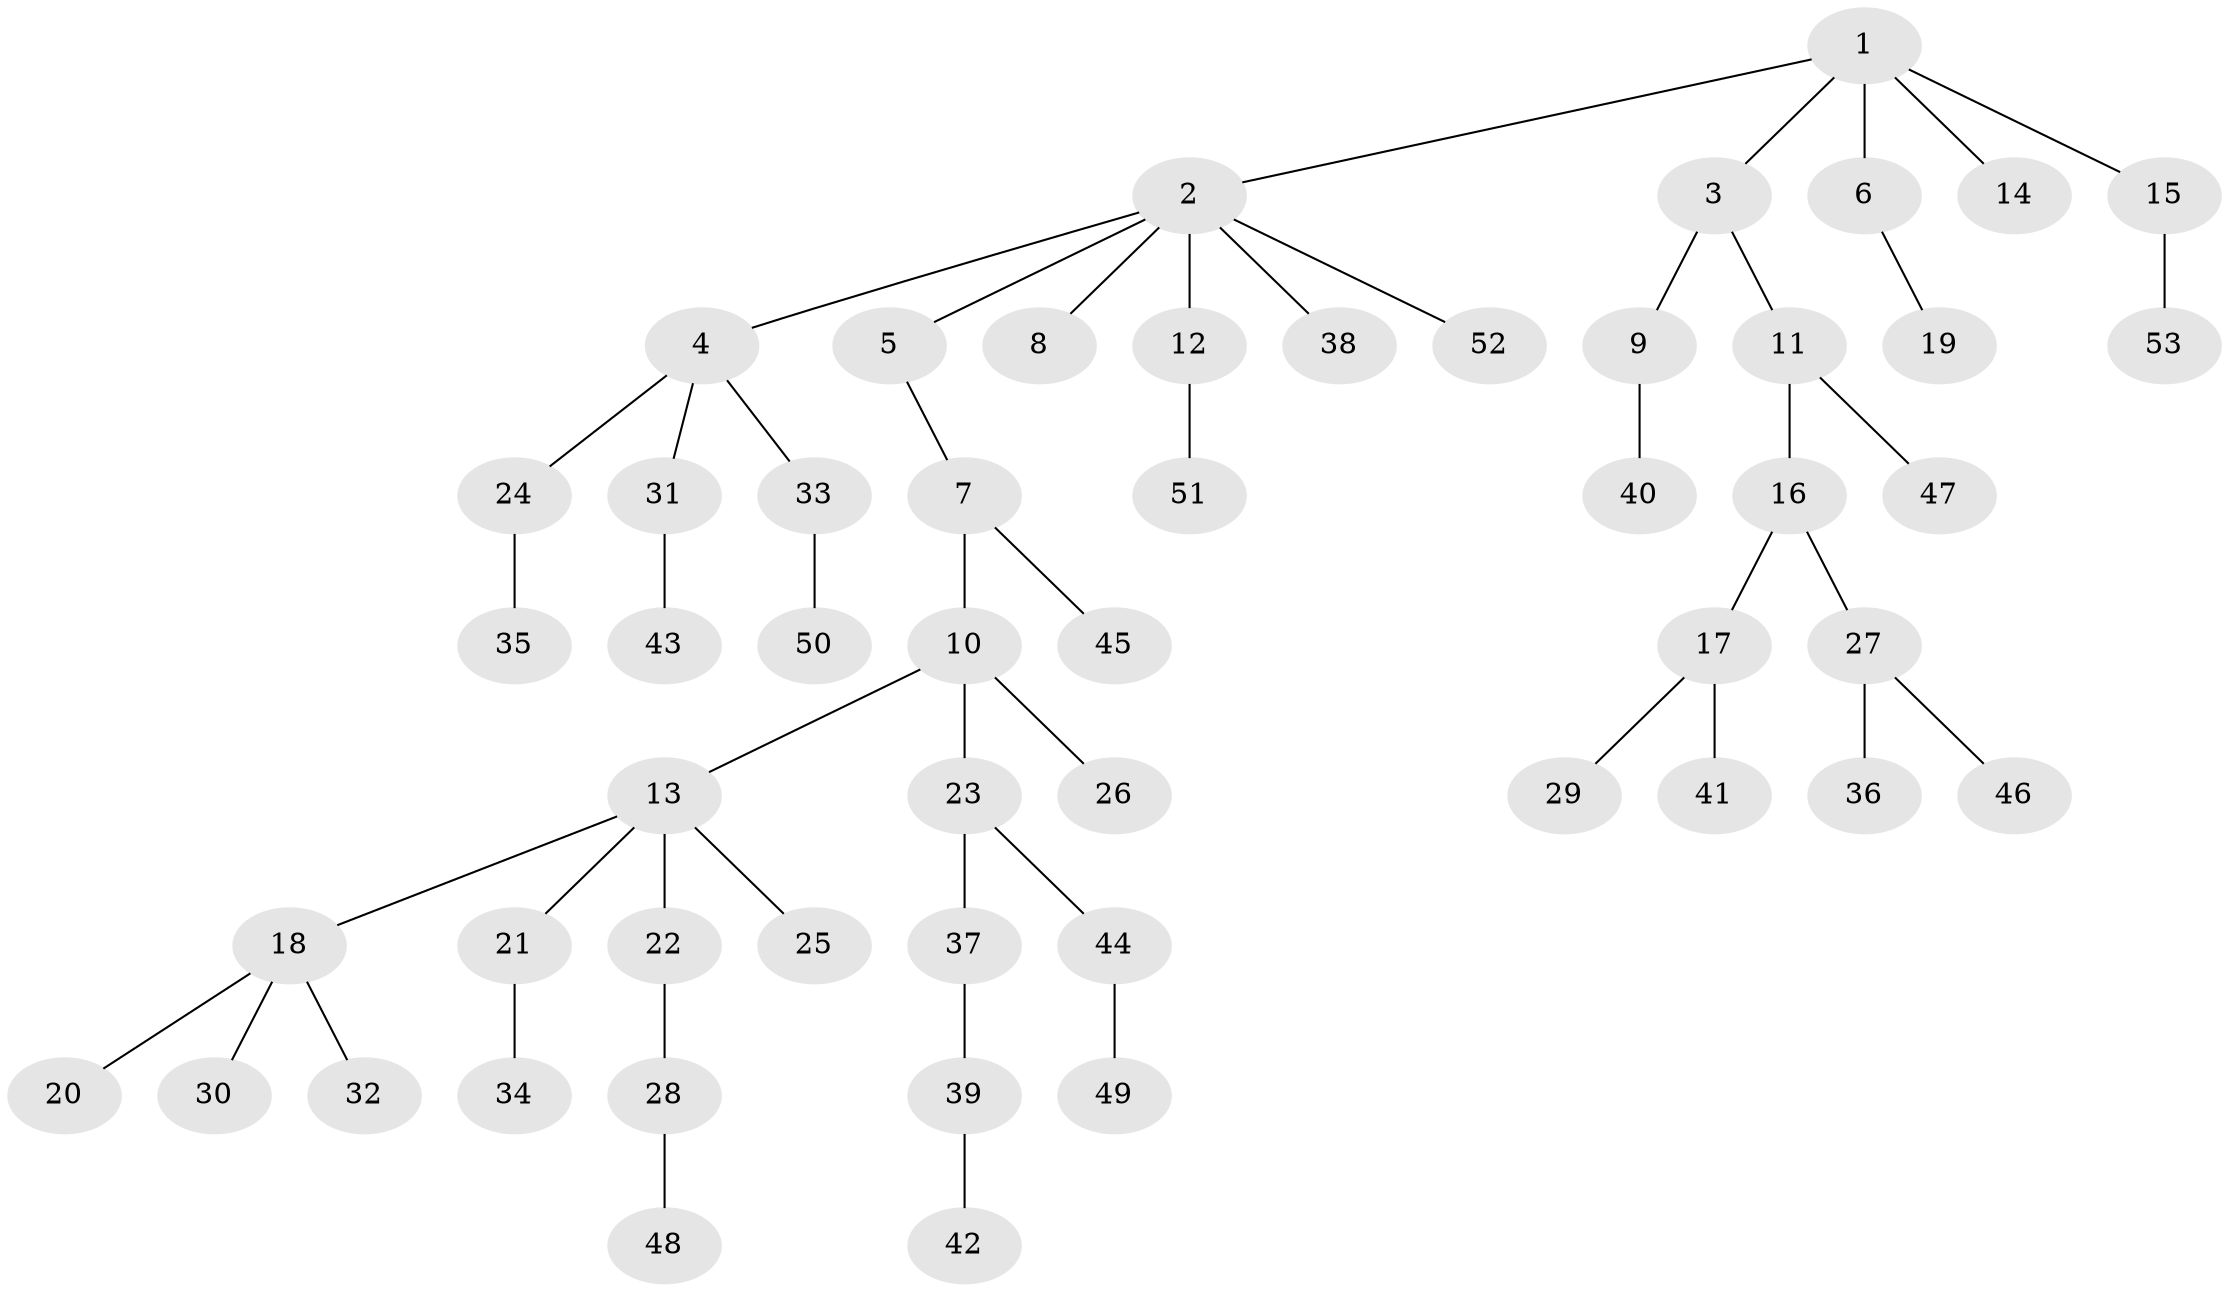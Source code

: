 // Generated by graph-tools (version 1.1) at 2025/36/03/09/25 02:36:38]
// undirected, 53 vertices, 52 edges
graph export_dot {
graph [start="1"]
  node [color=gray90,style=filled];
  1;
  2;
  3;
  4;
  5;
  6;
  7;
  8;
  9;
  10;
  11;
  12;
  13;
  14;
  15;
  16;
  17;
  18;
  19;
  20;
  21;
  22;
  23;
  24;
  25;
  26;
  27;
  28;
  29;
  30;
  31;
  32;
  33;
  34;
  35;
  36;
  37;
  38;
  39;
  40;
  41;
  42;
  43;
  44;
  45;
  46;
  47;
  48;
  49;
  50;
  51;
  52;
  53;
  1 -- 2;
  1 -- 3;
  1 -- 6;
  1 -- 14;
  1 -- 15;
  2 -- 4;
  2 -- 5;
  2 -- 8;
  2 -- 12;
  2 -- 38;
  2 -- 52;
  3 -- 9;
  3 -- 11;
  4 -- 24;
  4 -- 31;
  4 -- 33;
  5 -- 7;
  6 -- 19;
  7 -- 10;
  7 -- 45;
  9 -- 40;
  10 -- 13;
  10 -- 23;
  10 -- 26;
  11 -- 16;
  11 -- 47;
  12 -- 51;
  13 -- 18;
  13 -- 21;
  13 -- 22;
  13 -- 25;
  15 -- 53;
  16 -- 17;
  16 -- 27;
  17 -- 29;
  17 -- 41;
  18 -- 20;
  18 -- 30;
  18 -- 32;
  21 -- 34;
  22 -- 28;
  23 -- 37;
  23 -- 44;
  24 -- 35;
  27 -- 36;
  27 -- 46;
  28 -- 48;
  31 -- 43;
  33 -- 50;
  37 -- 39;
  39 -- 42;
  44 -- 49;
}
